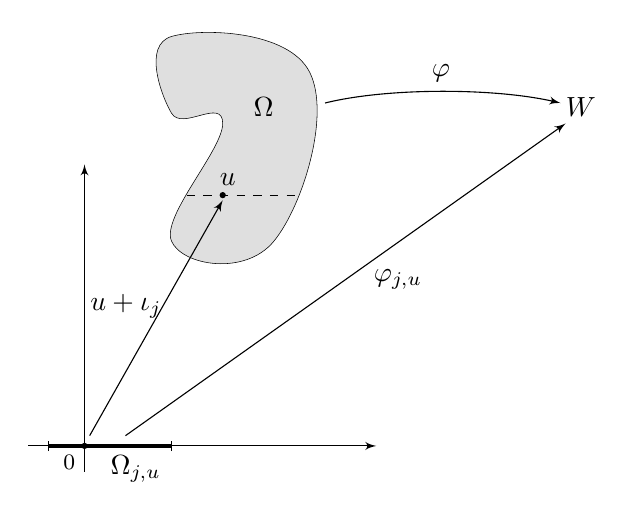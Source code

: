 \begin{tikzpicture}[scale=.65]
  \draw[very thin,fill=gray!25] plot[smooth cycle, tension=.75]
  coordinates{(-1,-2) (1,-2) (1.7,1.3) (-1,2) (-1,0.5) (0,.3)};
  \draw[only marks, mark=*, mark size=1.4pt] plot 
  coordinates{(0,-1.1) (-2.7,-6)};
  \node[above] at (0.1,-1.1) {$u$};
  \node[below] at (.8,1) {$\Omega$};
  \draw[dashed] (-.7,-1.1)--(1.5,-1.1);
  \draw[very thick] (-3.4,-6)--(-1,-6);
  \draw[-latex'] (-3.8,-6)--(3,-6);
  \draw[-latex'] (-2.7,-6.5)--(-2.7,-.5);
  \node[below] at (-3,-6) {{\footnotesize $0$}};
  \node[below] at (-1.7,-6) {$\Omega_{j,u}$};
  \node[below] at (7,1) {$W$};
  \draw[-latex'](2,.7) .. controls (3.2,1) and (5.3,1) .. 
  node[above] {$\varphi$} (6.6,.7);
  \draw[-latex'] (-2.6,-5.8) -- 
  node[left,label={[shift={(-0.26,-0.25)}]$u+\iota_j$}] {} (0,-1.2);
  \draw[-latex'] (-1.9,-5.8) -- % .. controls (2,-5) and (4,-3) .. 
  node[inner sep=10pt,right] {$\varphi_{j,u}$} (6.7,.3);
  \draw (-3.4,-6.1)--(-3.4,-5.9);
  \draw (-1,-6.1)--(-1,-5.9);
\end{tikzpicture}
